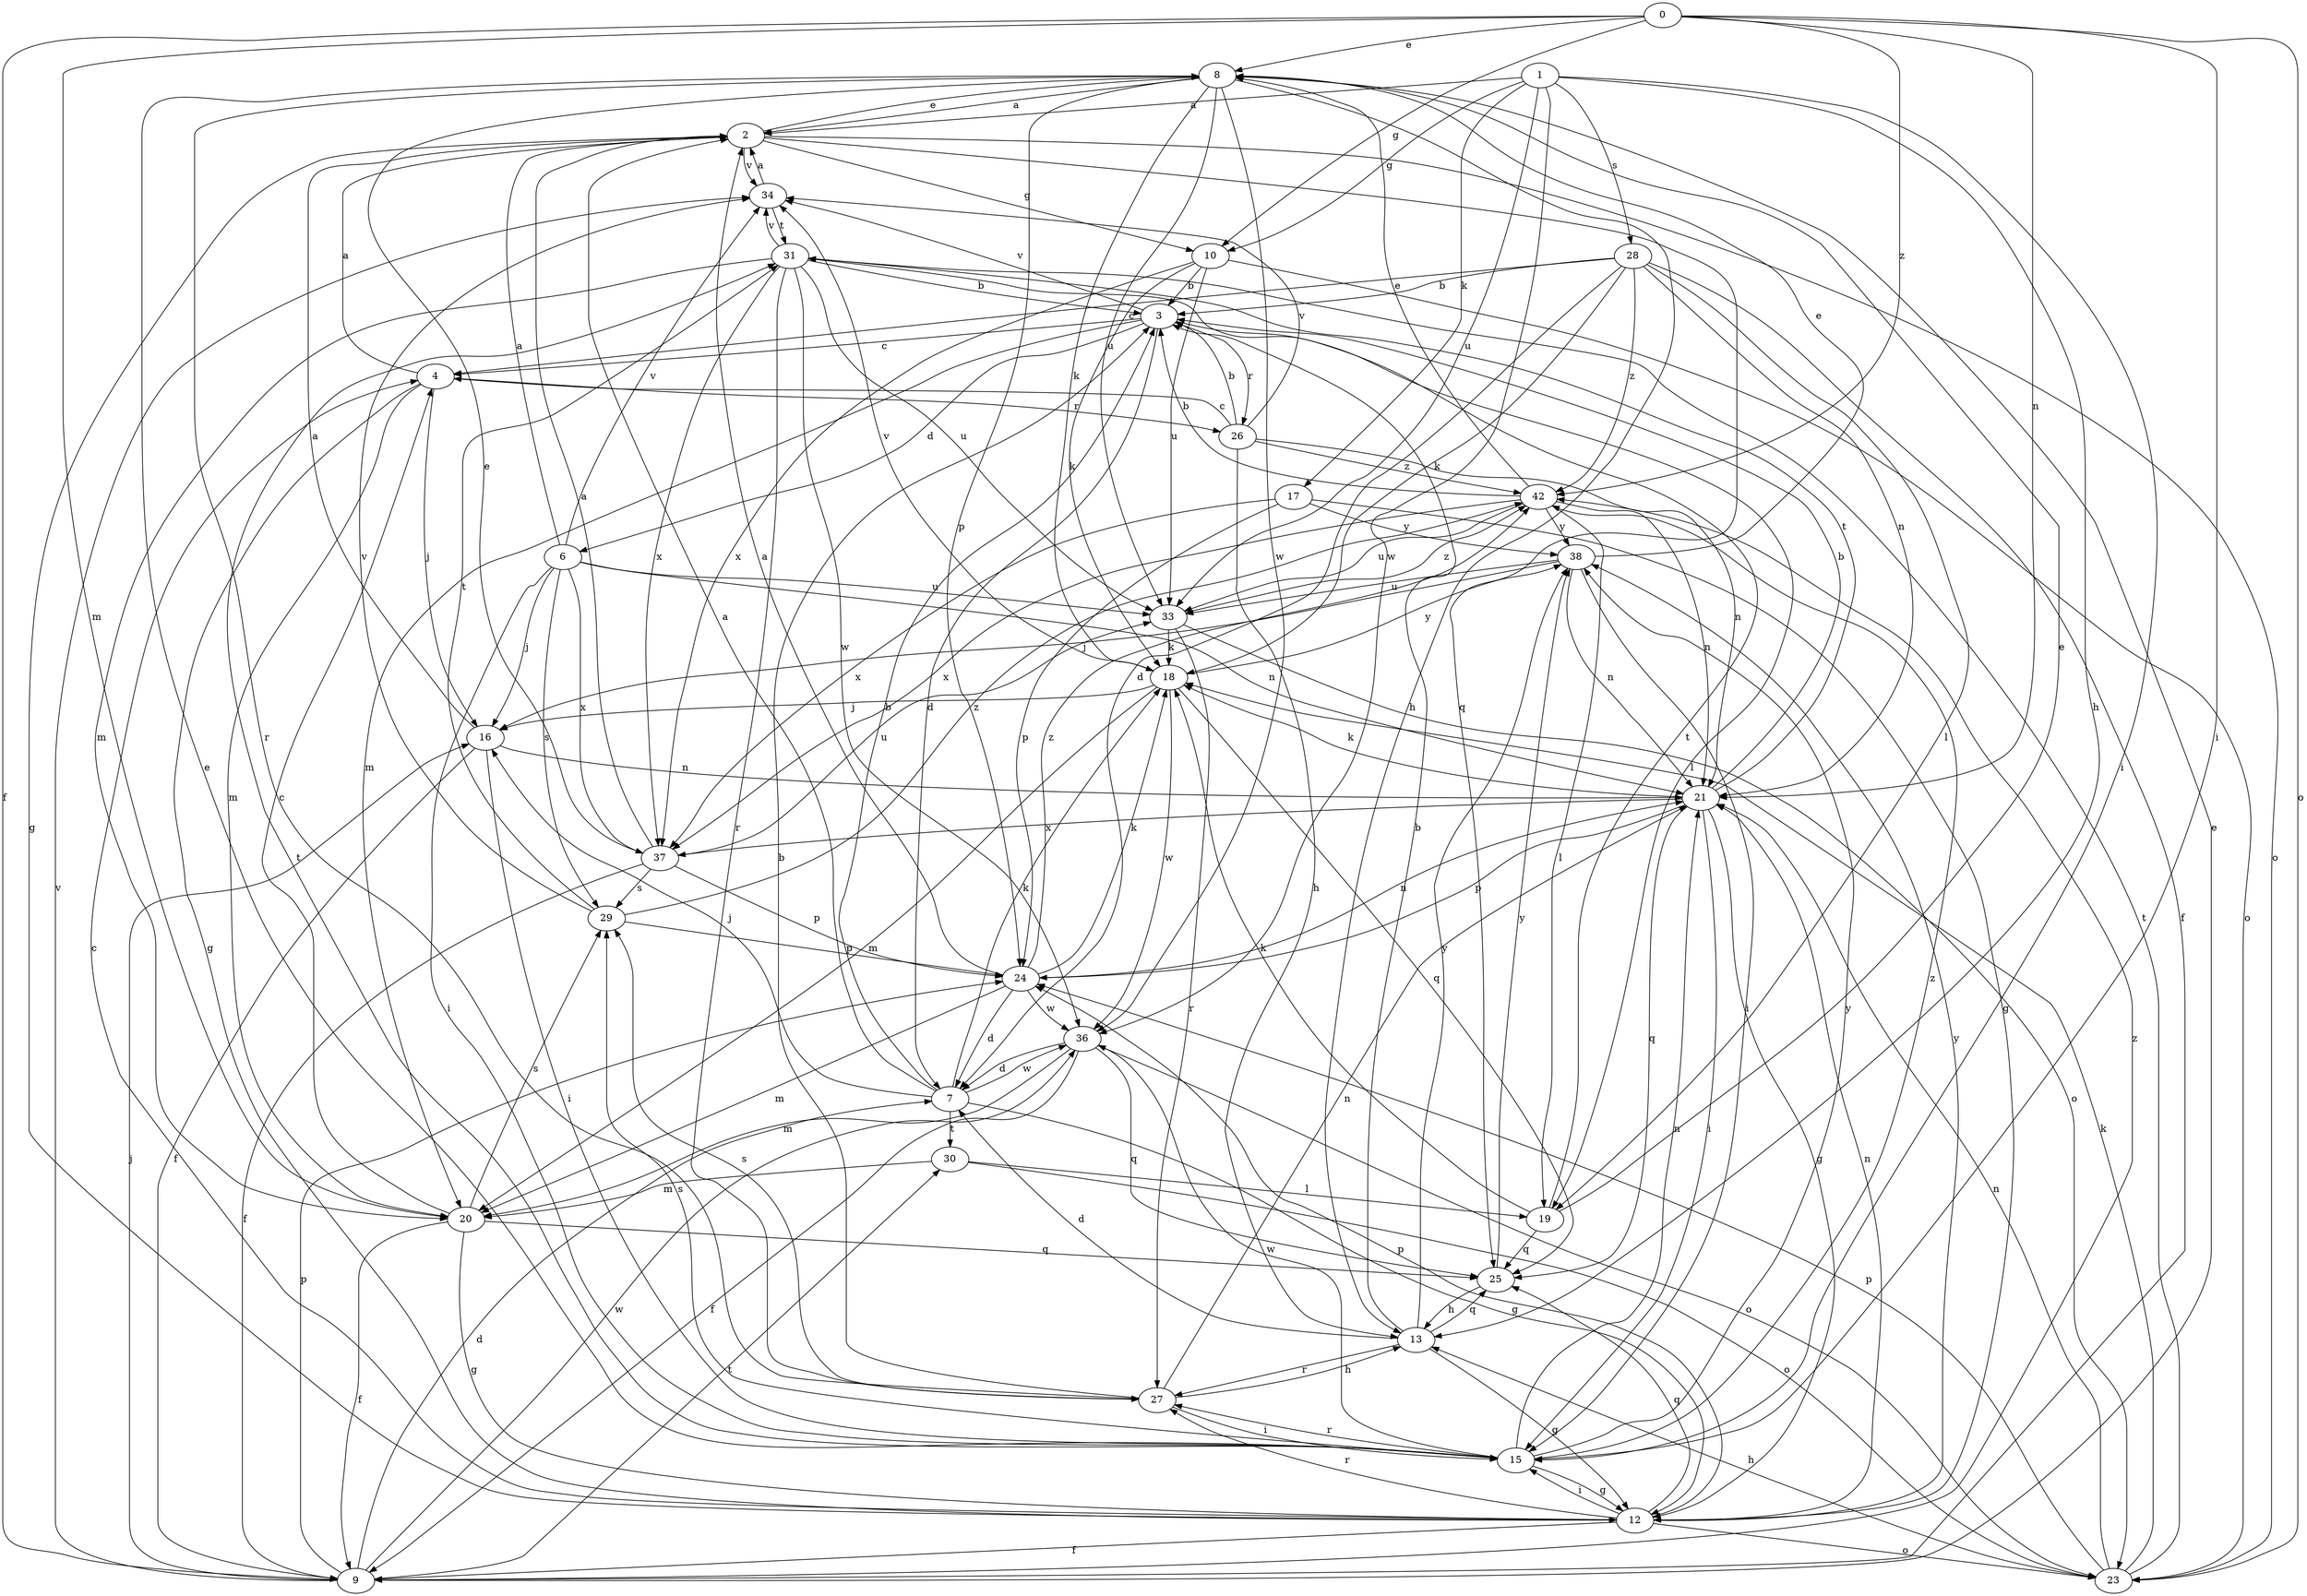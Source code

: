 strict digraph  {
0;
1;
2;
3;
4;
6;
7;
8;
9;
10;
12;
13;
15;
16;
17;
18;
19;
20;
21;
23;
24;
25;
26;
27;
28;
29;
30;
31;
33;
34;
36;
37;
38;
42;
0 -> 8  [label=e];
0 -> 9  [label=f];
0 -> 10  [label=g];
0 -> 15  [label=i];
0 -> 20  [label=m];
0 -> 21  [label=n];
0 -> 23  [label=o];
0 -> 42  [label=z];
1 -> 2  [label=a];
1 -> 10  [label=g];
1 -> 13  [label=h];
1 -> 15  [label=i];
1 -> 17  [label=k];
1 -> 28  [label=s];
1 -> 33  [label=u];
1 -> 36  [label=w];
2 -> 8  [label=e];
2 -> 10  [label=g];
2 -> 12  [label=g];
2 -> 23  [label=o];
2 -> 25  [label=q];
2 -> 34  [label=v];
3 -> 4  [label=c];
3 -> 6  [label=d];
3 -> 7  [label=d];
3 -> 19  [label=l];
3 -> 20  [label=m];
3 -> 26  [label=r];
3 -> 34  [label=v];
4 -> 2  [label=a];
4 -> 12  [label=g];
4 -> 16  [label=j];
4 -> 20  [label=m];
4 -> 26  [label=r];
6 -> 2  [label=a];
6 -> 15  [label=i];
6 -> 16  [label=j];
6 -> 21  [label=n];
6 -> 29  [label=s];
6 -> 33  [label=u];
6 -> 34  [label=v];
6 -> 37  [label=x];
7 -> 2  [label=a];
7 -> 3  [label=b];
7 -> 12  [label=g];
7 -> 16  [label=j];
7 -> 18  [label=k];
7 -> 30  [label=t];
7 -> 36  [label=w];
8 -> 2  [label=a];
8 -> 13  [label=h];
8 -> 18  [label=k];
8 -> 24  [label=p];
8 -> 27  [label=r];
8 -> 33  [label=u];
8 -> 36  [label=w];
9 -> 7  [label=d];
9 -> 8  [label=e];
9 -> 16  [label=j];
9 -> 24  [label=p];
9 -> 30  [label=t];
9 -> 34  [label=v];
9 -> 36  [label=w];
9 -> 42  [label=z];
10 -> 3  [label=b];
10 -> 18  [label=k];
10 -> 23  [label=o];
10 -> 33  [label=u];
10 -> 37  [label=x];
12 -> 4  [label=c];
12 -> 9  [label=f];
12 -> 15  [label=i];
12 -> 21  [label=n];
12 -> 23  [label=o];
12 -> 24  [label=p];
12 -> 25  [label=q];
12 -> 27  [label=r];
12 -> 38  [label=y];
13 -> 3  [label=b];
13 -> 7  [label=d];
13 -> 12  [label=g];
13 -> 25  [label=q];
13 -> 27  [label=r];
13 -> 38  [label=y];
15 -> 8  [label=e];
15 -> 12  [label=g];
15 -> 21  [label=n];
15 -> 27  [label=r];
15 -> 29  [label=s];
15 -> 31  [label=t];
15 -> 36  [label=w];
15 -> 38  [label=y];
15 -> 42  [label=z];
16 -> 2  [label=a];
16 -> 9  [label=f];
16 -> 15  [label=i];
16 -> 21  [label=n];
17 -> 12  [label=g];
17 -> 24  [label=p];
17 -> 37  [label=x];
17 -> 38  [label=y];
18 -> 16  [label=j];
18 -> 20  [label=m];
18 -> 25  [label=q];
18 -> 34  [label=v];
18 -> 36  [label=w];
18 -> 38  [label=y];
19 -> 8  [label=e];
19 -> 18  [label=k];
19 -> 25  [label=q];
19 -> 31  [label=t];
20 -> 4  [label=c];
20 -> 9  [label=f];
20 -> 12  [label=g];
20 -> 25  [label=q];
20 -> 29  [label=s];
21 -> 3  [label=b];
21 -> 12  [label=g];
21 -> 15  [label=i];
21 -> 18  [label=k];
21 -> 24  [label=p];
21 -> 25  [label=q];
21 -> 31  [label=t];
21 -> 37  [label=x];
23 -> 13  [label=h];
23 -> 18  [label=k];
23 -> 21  [label=n];
23 -> 24  [label=p];
23 -> 31  [label=t];
24 -> 2  [label=a];
24 -> 7  [label=d];
24 -> 18  [label=k];
24 -> 20  [label=m];
24 -> 21  [label=n];
24 -> 36  [label=w];
24 -> 42  [label=z];
25 -> 13  [label=h];
25 -> 38  [label=y];
26 -> 3  [label=b];
26 -> 4  [label=c];
26 -> 13  [label=h];
26 -> 21  [label=n];
26 -> 34  [label=v];
26 -> 42  [label=z];
27 -> 3  [label=b];
27 -> 13  [label=h];
27 -> 15  [label=i];
27 -> 21  [label=n];
27 -> 29  [label=s];
28 -> 3  [label=b];
28 -> 4  [label=c];
28 -> 7  [label=d];
28 -> 9  [label=f];
28 -> 18  [label=k];
28 -> 19  [label=l];
28 -> 21  [label=n];
28 -> 42  [label=z];
29 -> 24  [label=p];
29 -> 31  [label=t];
29 -> 34  [label=v];
29 -> 42  [label=z];
30 -> 19  [label=l];
30 -> 20  [label=m];
30 -> 23  [label=o];
31 -> 3  [label=b];
31 -> 20  [label=m];
31 -> 27  [label=r];
31 -> 33  [label=u];
31 -> 34  [label=v];
31 -> 36  [label=w];
31 -> 37  [label=x];
33 -> 18  [label=k];
33 -> 23  [label=o];
33 -> 27  [label=r];
33 -> 42  [label=z];
34 -> 2  [label=a];
34 -> 31  [label=t];
36 -> 7  [label=d];
36 -> 9  [label=f];
36 -> 20  [label=m];
36 -> 23  [label=o];
36 -> 25  [label=q];
37 -> 2  [label=a];
37 -> 8  [label=e];
37 -> 9  [label=f];
37 -> 24  [label=p];
37 -> 29  [label=s];
37 -> 33  [label=u];
38 -> 8  [label=e];
38 -> 15  [label=i];
38 -> 16  [label=j];
38 -> 21  [label=n];
38 -> 33  [label=u];
42 -> 3  [label=b];
42 -> 8  [label=e];
42 -> 19  [label=l];
42 -> 21  [label=n];
42 -> 33  [label=u];
42 -> 37  [label=x];
42 -> 38  [label=y];
}
